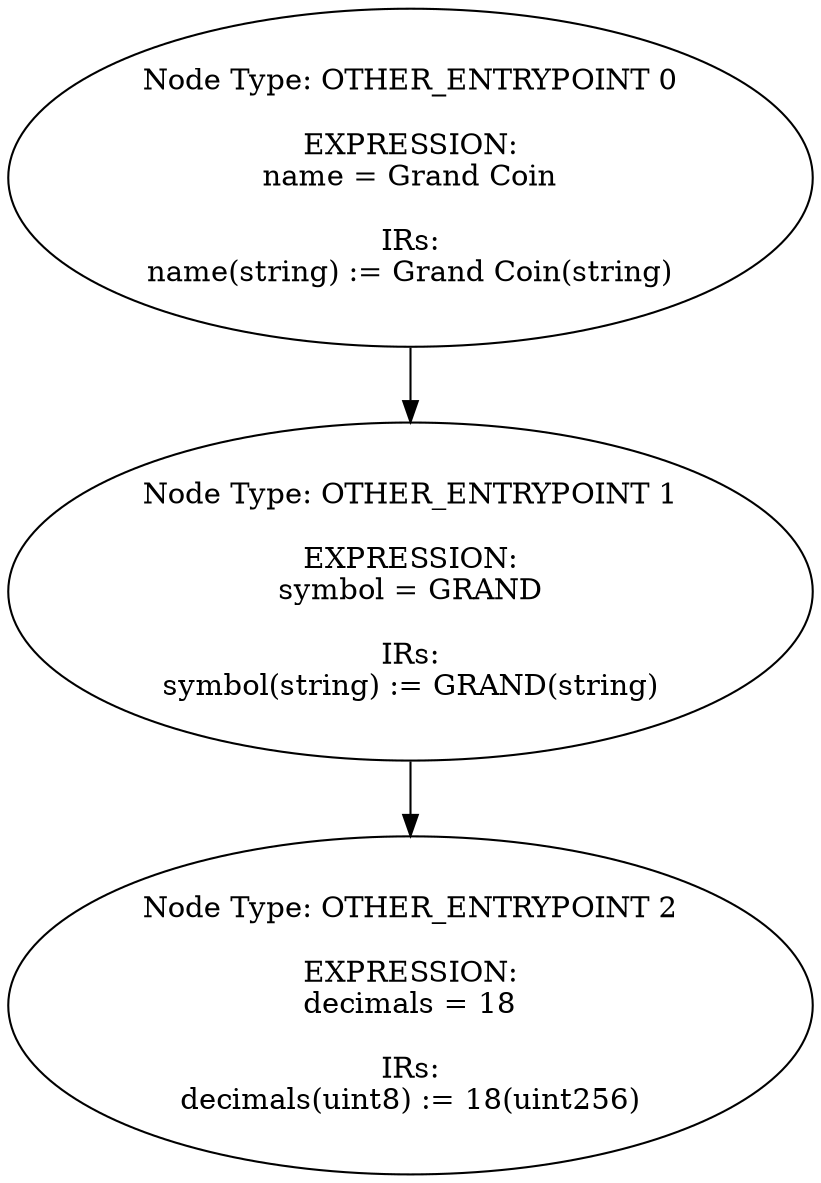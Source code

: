 digraph{
0[label="Node Type: OTHER_ENTRYPOINT 0

EXPRESSION:
name = Grand Coin

IRs:
name(string) := Grand Coin(string)"];
0->1;
1[label="Node Type: OTHER_ENTRYPOINT 1

EXPRESSION:
symbol = GRAND

IRs:
symbol(string) := GRAND(string)"];
1->2;
2[label="Node Type: OTHER_ENTRYPOINT 2

EXPRESSION:
decimals = 18

IRs:
decimals(uint8) := 18(uint256)"];
}
